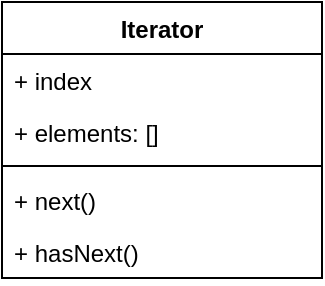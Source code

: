<mxfile version="14.6.13" type="device"><diagram id="4Z4oEX5TiH6dujm_ldtj" name="Страница 1"><mxGraphModel dx="1086" dy="806" grid="1" gridSize="10" guides="1" tooltips="1" connect="1" arrows="1" fold="1" page="1" pageScale="1" pageWidth="827" pageHeight="1169" math="0" shadow="0"><root><mxCell id="0"/><mxCell id="1" parent="0"/><mxCell id="wRg15Sw-i_pBbp9gmiWo-1" value="Iterator" style="swimlane;fontStyle=1;align=center;verticalAlign=top;childLayout=stackLayout;horizontal=1;startSize=26;horizontalStack=0;resizeParent=1;resizeParentMax=0;resizeLast=0;collapsible=1;marginBottom=0;" vertex="1" parent="1"><mxGeometry x="330" y="340" width="160" height="138" as="geometry"/></mxCell><mxCell id="wRg15Sw-i_pBbp9gmiWo-2" value="+ index" style="text;strokeColor=none;fillColor=none;align=left;verticalAlign=top;spacingLeft=4;spacingRight=4;overflow=hidden;rotatable=0;points=[[0,0.5],[1,0.5]];portConstraint=eastwest;" vertex="1" parent="wRg15Sw-i_pBbp9gmiWo-1"><mxGeometry y="26" width="160" height="26" as="geometry"/></mxCell><mxCell id="wRg15Sw-i_pBbp9gmiWo-5" value="+ elements: []" style="text;strokeColor=none;fillColor=none;align=left;verticalAlign=top;spacingLeft=4;spacingRight=4;overflow=hidden;rotatable=0;points=[[0,0.5],[1,0.5]];portConstraint=eastwest;" vertex="1" parent="wRg15Sw-i_pBbp9gmiWo-1"><mxGeometry y="52" width="160" height="26" as="geometry"/></mxCell><mxCell id="wRg15Sw-i_pBbp9gmiWo-3" value="" style="line;strokeWidth=1;fillColor=none;align=left;verticalAlign=middle;spacingTop=-1;spacingLeft=3;spacingRight=3;rotatable=0;labelPosition=right;points=[];portConstraint=eastwest;" vertex="1" parent="wRg15Sw-i_pBbp9gmiWo-1"><mxGeometry y="78" width="160" height="8" as="geometry"/></mxCell><mxCell id="wRg15Sw-i_pBbp9gmiWo-4" value="+ next()" style="text;strokeColor=none;fillColor=none;align=left;verticalAlign=top;spacingLeft=4;spacingRight=4;overflow=hidden;rotatable=0;points=[[0,0.5],[1,0.5]];portConstraint=eastwest;" vertex="1" parent="wRg15Sw-i_pBbp9gmiWo-1"><mxGeometry y="86" width="160" height="26" as="geometry"/></mxCell><mxCell id="wRg15Sw-i_pBbp9gmiWo-6" value="+ hasNext()" style="text;strokeColor=none;fillColor=none;align=left;verticalAlign=top;spacingLeft=4;spacingRight=4;overflow=hidden;rotatable=0;points=[[0,0.5],[1,0.5]];portConstraint=eastwest;" vertex="1" parent="wRg15Sw-i_pBbp9gmiWo-1"><mxGeometry y="112" width="160" height="26" as="geometry"/></mxCell></root></mxGraphModel></diagram></mxfile>